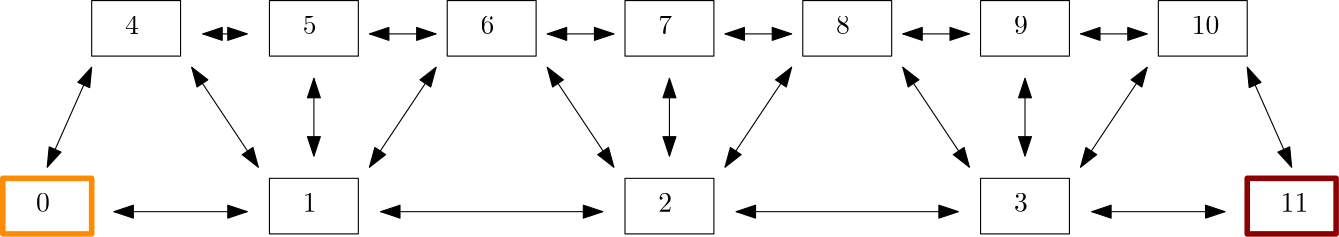 <?xml version="1.0"?>
<!DOCTYPE ipe SYSTEM "ipe.dtd">
<ipe version="70206" creator="Ipe 7.2.7">
<info created="D:20180403135043" modified="D:20180418115033"/>
<ipestyle name="basic">
<symbol name="arrow/arc(spx)">
<path stroke="sym-stroke" fill="sym-stroke" pen="sym-pen">
0 0 m
-1 0.333 l
-1 -0.333 l
h
</path>
</symbol>
<symbol name="arrow/farc(spx)">
<path stroke="sym-stroke" fill="white" pen="sym-pen">
0 0 m
-1 0.333 l
-1 -0.333 l
h
</path>
</symbol>
<symbol name="arrow/ptarc(spx)">
<path stroke="sym-stroke" fill="sym-stroke" pen="sym-pen">
0 0 m
-1 0.333 l
-0.8 0 l
-1 -0.333 l
h
</path>
</symbol>
<symbol name="arrow/fptarc(spx)">
<path stroke="sym-stroke" fill="white" pen="sym-pen">
0 0 m
-1 0.333 l
-0.8 0 l
-1 -0.333 l
h
</path>
</symbol>
<symbol name="mark/circle(sx)" transformations="translations">
<path fill="sym-stroke">
0.6 0 0 0.6 0 0 e
0.4 0 0 0.4 0 0 e
</path>
</symbol>
<symbol name="mark/disk(sx)" transformations="translations">
<path fill="sym-stroke">
0.6 0 0 0.6 0 0 e
</path>
</symbol>
<symbol name="mark/fdisk(sfx)" transformations="translations">
<group>
<path fill="sym-fill">
0.5 0 0 0.5 0 0 e
</path>
<path fill="sym-stroke" fillrule="eofill">
0.6 0 0 0.6 0 0 e
0.4 0 0 0.4 0 0 e
</path>
</group>
</symbol>
<symbol name="mark/box(sx)" transformations="translations">
<path fill="sym-stroke" fillrule="eofill">
-0.6 -0.6 m
0.6 -0.6 l
0.6 0.6 l
-0.6 0.6 l
h
-0.4 -0.4 m
0.4 -0.4 l
0.4 0.4 l
-0.4 0.4 l
h
</path>
</symbol>
<symbol name="mark/square(sx)" transformations="translations">
<path fill="sym-stroke">
-0.6 -0.6 m
0.6 -0.6 l
0.6 0.6 l
-0.6 0.6 l
h
</path>
</symbol>
<symbol name="mark/fsquare(sfx)" transformations="translations">
<group>
<path fill="sym-fill">
-0.5 -0.5 m
0.5 -0.5 l
0.5 0.5 l
-0.5 0.5 l
h
</path>
<path fill="sym-stroke" fillrule="eofill">
-0.6 -0.6 m
0.6 -0.6 l
0.6 0.6 l
-0.6 0.6 l
h
-0.4 -0.4 m
0.4 -0.4 l
0.4 0.4 l
-0.4 0.4 l
h
</path>
</group>
</symbol>
<symbol name="mark/cross(sx)" transformations="translations">
<group>
<path fill="sym-stroke">
-0.43 -0.57 m
0.57 0.43 l
0.43 0.57 l
-0.57 -0.43 l
h
</path>
<path fill="sym-stroke">
-0.43 0.57 m
0.57 -0.43 l
0.43 -0.57 l
-0.57 0.43 l
h
</path>
</group>
</symbol>
<symbol name="arrow/fnormal(spx)">
<path stroke="sym-stroke" fill="white" pen="sym-pen">
0 0 m
-1 0.333 l
-1 -0.333 l
h
</path>
</symbol>
<symbol name="arrow/pointed(spx)">
<path stroke="sym-stroke" fill="sym-stroke" pen="sym-pen">
0 0 m
-1 0.333 l
-0.8 0 l
-1 -0.333 l
h
</path>
</symbol>
<symbol name="arrow/fpointed(spx)">
<path stroke="sym-stroke" fill="white" pen="sym-pen">
0 0 m
-1 0.333 l
-0.8 0 l
-1 -0.333 l
h
</path>
</symbol>
<symbol name="arrow/linear(spx)">
<path stroke="sym-stroke" pen="sym-pen">
-1 0.333 m
0 0 l
-1 -0.333 l
</path>
</symbol>
<symbol name="arrow/fdouble(spx)">
<path stroke="sym-stroke" fill="white" pen="sym-pen">
0 0 m
-1 0.333 l
-1 -0.333 l
h
-1 0 m
-2 0.333 l
-2 -0.333 l
h
</path>
</symbol>
<symbol name="arrow/double(spx)">
<path stroke="sym-stroke" fill="sym-stroke" pen="sym-pen">
0 0 m
-1 0.333 l
-1 -0.333 l
h
-1 0 m
-2 0.333 l
-2 -0.333 l
h
</path>
</symbol>
<pen name="heavier" value="0.8"/>
<pen name="fat" value="1.2"/>
<pen name="ultrafat" value="2"/>
<symbolsize name="large" value="5"/>
<symbolsize name="small" value="2"/>
<symbolsize name="tiny" value="1.1"/>
<arrowsize name="large" value="10"/>
<arrowsize name="small" value="5"/>
<arrowsize name="tiny" value="3"/>
<color name="red" value="1 0 0"/>
<color name="green" value="0 1 0"/>
<color name="blue" value="0 0 1"/>
<color name="yellow" value="1 1 0"/>
<color name="orange" value="1 0.647 0"/>
<color name="gold" value="1 0.843 0"/>
<color name="purple" value="0.627 0.125 0.941"/>
<color name="gray" value="0.745"/>
<color name="brown" value="0.647 0.165 0.165"/>
<color name="navy" value="0 0 0.502"/>
<color name="pink" value="1 0.753 0.796"/>
<color name="seagreen" value="0.18 0.545 0.341"/>
<color name="turquoise" value="0.251 0.878 0.816"/>
<color name="violet" value="0.933 0.51 0.933"/>
<color name="darkblue" value="0 0 0.545"/>
<color name="darkcyan" value="0 0.545 0.545"/>
<color name="darkgray" value="0.663"/>
<color name="darkgreen" value="0 0.392 0"/>
<color name="darkmagenta" value="0.545 0 0.545"/>
<color name="darkorange" value="1 0.549 0"/>
<color name="darkred" value="0.545 0 0"/>
<color name="lightblue" value="0.678 0.847 0.902"/>
<color name="lightcyan" value="0.878 1 1"/>
<color name="lightgray" value="0.827"/>
<color name="lightgreen" value="0.565 0.933 0.565"/>
<color name="lightyellow" value="1 1 0.878"/>
<dashstyle name="dashed" value="[4] 0"/>
<dashstyle name="dotted" value="[1 3] 0"/>
<dashstyle name="dash dotted" value="[4 2 1 2] 0"/>
<dashstyle name="dash dot dotted" value="[4 2 1 2 1 2] 0"/>
<textsize name="large" value="\large"/>
<textsize name="Large" value="\Large"/>
<textsize name="LARGE" value="\LARGE"/>
<textsize name="huge" value="\huge"/>
<textsize name="Huge" value="\Huge"/>
<textsize name="small" value="\small"/>
<textsize name="footnote" value="\footnotesize"/>
<textsize name="tiny" value="\tiny"/>
<textstyle name="center" begin="\begin{center}" end="\end{center}"/>
<textstyle name="itemize" begin="\begin{itemize}" end="\end{itemize}"/>
<textstyle name="item" begin="\begin{itemize}\item{}" end="\end{itemize}"/>
<gridsize name="4 pts" value="4"/>
<gridsize name="8 pts (~3 mm)" value="8"/>
<gridsize name="16 pts (~6 mm)" value="16"/>
<gridsize name="32 pts (~12 mm)" value="32"/>
<gridsize name="10 pts (~3.5 mm)" value="10"/>
<gridsize name="20 pts (~7 mm)" value="20"/>
<gridsize name="14 pts (~5 mm)" value="14"/>
<gridsize name="28 pts (~10 mm)" value="28"/>
<gridsize name="56 pts (~20 mm)" value="56"/>
<anglesize name="90 deg" value="90"/>
<anglesize name="60 deg" value="60"/>
<anglesize name="45 deg" value="45"/>
<anglesize name="30 deg" value="30"/>
<anglesize name="22.5 deg" value="22.5"/>
<opacity name="10%" value="0.1"/>
<opacity name="30%" value="0.3"/>
<opacity name="50%" value="0.5"/>
<opacity name="75%" value="0.75"/>
<tiling name="falling" angle="-60" step="4" width="1"/>
<tiling name="rising" angle="30" step="4" width="1"/>
</ipestyle>
<page>
<layer name="alpha"/>
<view layers="alpha" active="alpha"/>
<path layer="alpha" matrix="1 0 0 1 -208 -128" stroke="darkorange" pen="ultrafat">
224 484 m
224 464 l
256 464 l
256 484 l
h
</path>
<path matrix="1 0 0 1 -176 -64" stroke="black">
224 484 m
224 464 l
256 464 l
256 484 l
h
</path>
<path matrix="1 0 0 1 -112 -64" stroke="black">
224 484 m
224 464 l
256 464 l
256 484 l
h
</path>
<path matrix="1 0 0 1 -48 -64" stroke="black">
224 484 m
224 464 l
256 464 l
256 484 l
h
</path>
<path matrix="1 0 0 1 16 -64" stroke="black">
224 484 m
224 464 l
256 464 l
256 484 l
h
</path>
<path matrix="1 0 0 1 -112 -128" stroke="black">
224 484 m
224 464 l
256 464 l
256 484 l
h
</path>
<path matrix="1 0 0 1 16 -128" stroke="black">
224 484 m
224 464 l
256 464 l
256 484 l
h
</path>
<path matrix="1 0 0 1 80 -64" stroke="black">
224 484 m
224 464 l
256 464 l
256 484 l
h
</path>
<path matrix="1 0 0 1 144 -64" stroke="black">
224 484 m
224 464 l
256 464 l
256 484 l
h
</path>
<path matrix="1 0 0 1 144 -128" stroke="black">
224 484 m
224 464 l
256 464 l
256 484 l
h
</path>
<path matrix="1 0 0 1 208 -64" stroke="black">
224 484 m
224 464 l
256 464 l
256 484 l
h
</path>
<path matrix="1 0 0 1 240 -128" stroke="darkred" pen="ultrafat">
224 484 m
224 464 l
256 464 l
256 484 l
h
</path>
<path stroke="black" arrow="normal/normal" rarrow="normal/normal">
56 344 m
104 344 l
</path>
<path stroke="black" arrow="normal/normal" rarrow="normal/normal">
152 344 m
232 344 l
</path>
<path stroke="black" arrow="normal/normal" rarrow="normal/normal">
280 344 m
360 344 l
</path>
<path stroke="black" arrow="normal/normal" rarrow="normal/normal">
408 344 m
456 344 l
</path>
<path stroke="black" arrow="normal/normal" rarrow="normal/normal">
88 408 m
104 408 l
</path>
<path stroke="black" arrow="normal/normal" rarrow="normal/normal">
148 408 m
172 408 l
</path>
<path stroke="black" arrow="normal/normal" rarrow="normal/normal">
212 408 m
236 408 l
</path>
<path stroke="black" arrow="normal/normal" rarrow="normal/normal">
276 408 m
300 408 l
</path>
<path stroke="black" arrow="normal/normal" rarrow="normal/normal">
340 408 m
364 408 l
</path>
<path stroke="black" arrow="normal/normal" rarrow="normal/normal">
404 408 m
428 408 l
</path>
<path stroke="black" arrow="normal/normal" rarrow="normal/normal">
128 392 m
128 364 l
</path>
<path stroke="black" arrow="normal/normal" rarrow="normal/normal">
256 392 m
256 364 l
</path>
<path stroke="black" arrow="normal/normal" rarrow="normal/normal">
384 392 m
384 364 l
</path>
<path stroke="black" arrow="normal/normal" rarrow="normal/normal">
148 360 m
172 396 l
</path>
<path stroke="black" arrow="normal/normal" rarrow="normal/normal">
212 396 m
236 360 l
</path>
<path stroke="black" arrow="normal/normal" rarrow="normal/normal">
276 360 m
300 396 l
</path>
<path stroke="black" arrow="normal/normal" rarrow="normal/normal">
340 396 m
364 360 l
</path>
<path stroke="black" arrow="normal/normal" rarrow="normal/normal">
404 360 m
428 396 l
</path>
<path stroke="black" arrow="normal/normal" rarrow="normal/normal">
84 396 m
108 360 l
</path>
<path stroke="black" arrow="normal/normal" rarrow="normal/normal">
464 396 m
480 360 l
</path>
<path stroke="black" arrow="normal/normal" rarrow="normal/normal">
48 396 m
32 360 l
</path>
<text matrix="1 0 0 1 -108 -364" transformations="translations" pos="136 708" stroke="black" type="label" width="4.981" height="6.42" depth="0" valign="baseline">0</text>
<text matrix="1 0 0 1 -12 -364" transformations="translations" pos="136 708" stroke="black" type="label" width="4.981" height="6.42" depth="0" valign="baseline">1</text>
<text matrix="1 0 0 1 116 -364" transformations="translations" pos="136 708" stroke="black" type="label" width="4.981" height="6.42" depth="0" valign="baseline">2</text>
<text matrix="1 0 0 1 244 -364" transformations="translations" pos="136 708" stroke="black" type="label" width="4.981" height="6.42" depth="0" valign="baseline">3</text>
<text matrix="1 0 0 1 340 -364" transformations="translations" pos="136 708" stroke="black" type="label" width="9.963" height="6.42" depth="0" valign="baseline">11</text>
<text matrix="1 0 0 1 -76 -300" transformations="translations" pos="136 708" stroke="black" type="label" width="4.981" height="6.42" depth="0" valign="baseline">4</text>
<text matrix="1 0 0 1 -12 -300" transformations="translations" pos="136 708" stroke="black" type="label" width="4.981" height="6.42" depth="0" valign="baseline">5</text>
<text matrix="1 0 0 1 52 -300" transformations="translations" pos="136 708" stroke="black" type="label" width="4.981" height="6.42" depth="0" valign="baseline">6</text>
<text matrix="1 0 0 1 116 -300" transformations="translations" pos="136 708" stroke="black" type="label" width="4.981" height="6.42" depth="0" valign="baseline">7</text>
<text matrix="1 0 0 1 180 -300" transformations="translations" pos="136 708" stroke="black" type="label" width="4.981" height="6.42" depth="0" valign="baseline">8</text>
<text matrix="1 0 0 1 244 -300" transformations="translations" pos="136 708" stroke="black" type="label" width="4.981" height="6.42" depth="0" valign="baseline">9</text>
<text matrix="1 0 0 1 308 -300" transformations="translations" pos="136 708" stroke="black" type="label" width="9.963" height="6.42" depth="0" valign="baseline">10</text>
</page>
</ipe>
